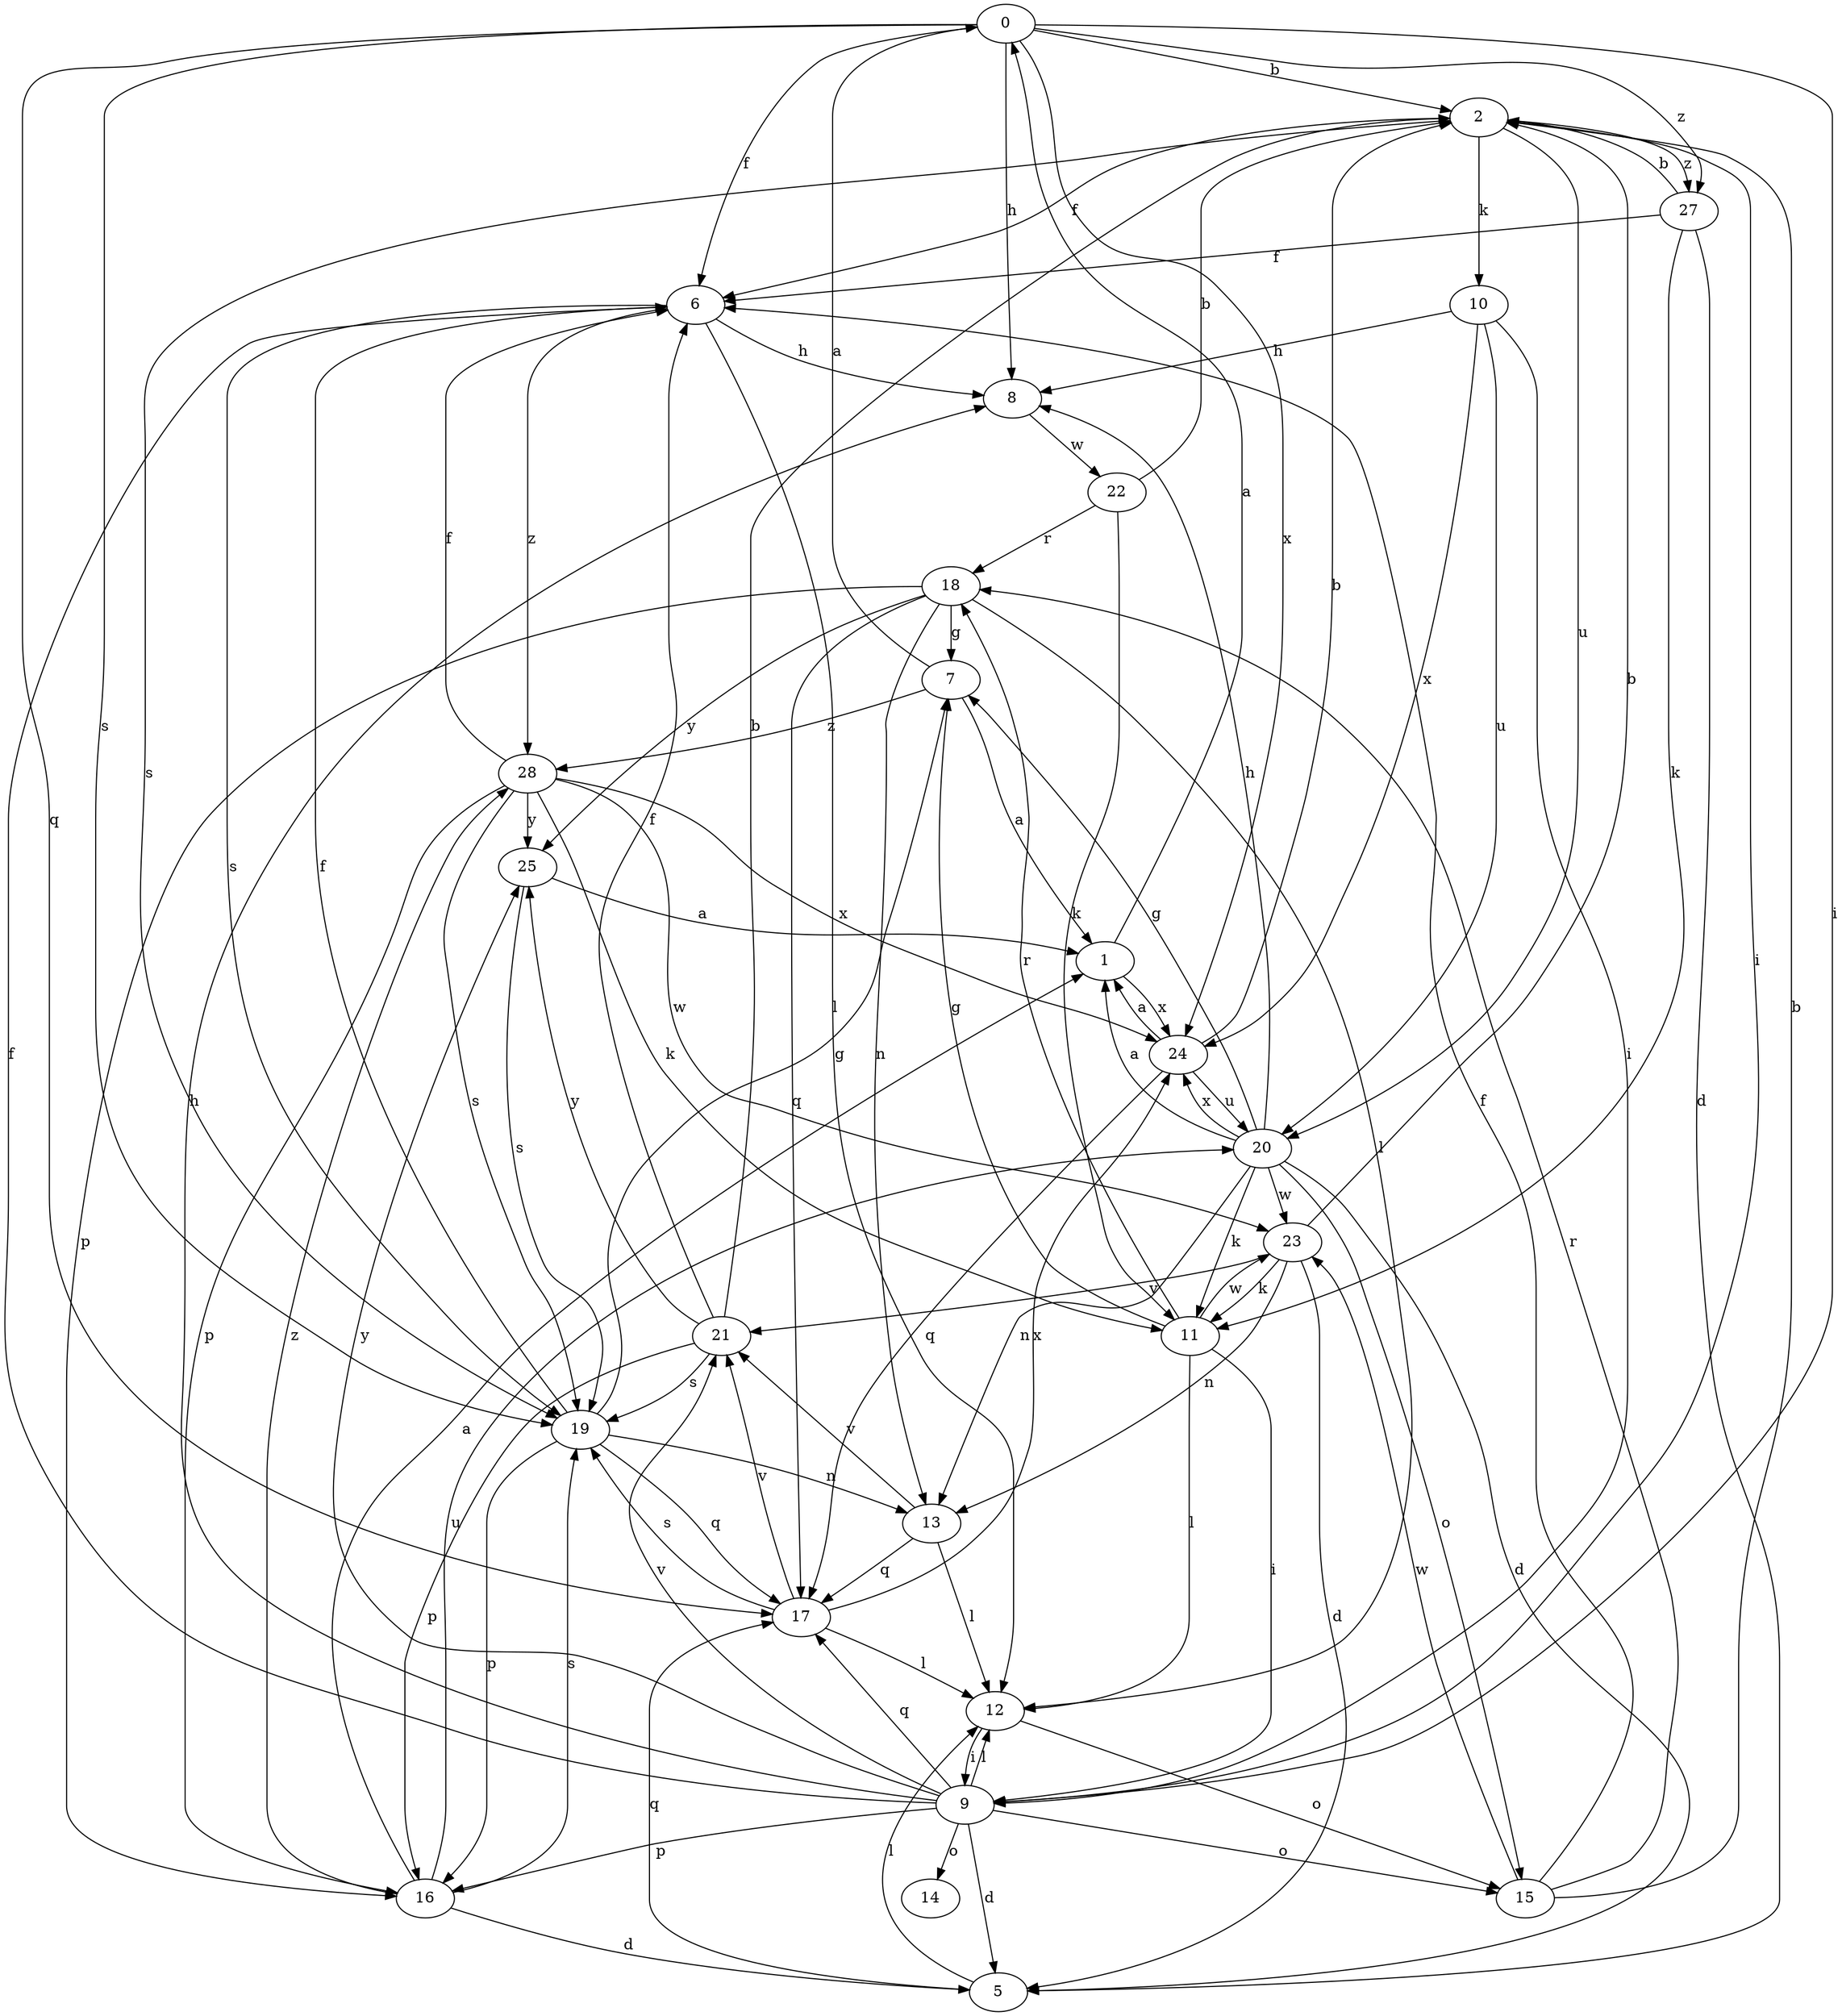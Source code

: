strict digraph  {
0;
1;
2;
5;
6;
7;
8;
9;
10;
11;
12;
13;
14;
15;
16;
17;
18;
19;
20;
21;
22;
23;
24;
25;
27;
28;
0 -> 2  [label=b];
0 -> 6  [label=f];
0 -> 8  [label=h];
0 -> 9  [label=i];
0 -> 17  [label=q];
0 -> 19  [label=s];
0 -> 24  [label=x];
0 -> 27  [label=z];
1 -> 0  [label=a];
1 -> 24  [label=x];
2 -> 6  [label=f];
2 -> 9  [label=i];
2 -> 10  [label=k];
2 -> 19  [label=s];
2 -> 20  [label=u];
2 -> 27  [label=z];
5 -> 12  [label=l];
5 -> 17  [label=q];
6 -> 8  [label=h];
6 -> 12  [label=l];
6 -> 19  [label=s];
6 -> 28  [label=z];
7 -> 0  [label=a];
7 -> 1  [label=a];
7 -> 28  [label=z];
8 -> 22  [label=w];
9 -> 5  [label=d];
9 -> 6  [label=f];
9 -> 8  [label=h];
9 -> 12  [label=l];
9 -> 14  [label=o];
9 -> 15  [label=o];
9 -> 16  [label=p];
9 -> 17  [label=q];
9 -> 21  [label=v];
9 -> 25  [label=y];
10 -> 8  [label=h];
10 -> 9  [label=i];
10 -> 20  [label=u];
10 -> 24  [label=x];
11 -> 7  [label=g];
11 -> 9  [label=i];
11 -> 12  [label=l];
11 -> 18  [label=r];
11 -> 23  [label=w];
12 -> 9  [label=i];
12 -> 15  [label=o];
13 -> 12  [label=l];
13 -> 17  [label=q];
13 -> 21  [label=v];
15 -> 2  [label=b];
15 -> 6  [label=f];
15 -> 18  [label=r];
15 -> 23  [label=w];
16 -> 1  [label=a];
16 -> 5  [label=d];
16 -> 19  [label=s];
16 -> 20  [label=u];
16 -> 28  [label=z];
17 -> 12  [label=l];
17 -> 19  [label=s];
17 -> 21  [label=v];
17 -> 24  [label=x];
18 -> 7  [label=g];
18 -> 12  [label=l];
18 -> 13  [label=n];
18 -> 16  [label=p];
18 -> 17  [label=q];
18 -> 25  [label=y];
19 -> 6  [label=f];
19 -> 7  [label=g];
19 -> 13  [label=n];
19 -> 16  [label=p];
19 -> 17  [label=q];
20 -> 1  [label=a];
20 -> 5  [label=d];
20 -> 7  [label=g];
20 -> 8  [label=h];
20 -> 11  [label=k];
20 -> 13  [label=n];
20 -> 15  [label=o];
20 -> 23  [label=w];
20 -> 24  [label=x];
21 -> 2  [label=b];
21 -> 6  [label=f];
21 -> 16  [label=p];
21 -> 19  [label=s];
21 -> 25  [label=y];
22 -> 2  [label=b];
22 -> 11  [label=k];
22 -> 18  [label=r];
23 -> 2  [label=b];
23 -> 5  [label=d];
23 -> 11  [label=k];
23 -> 13  [label=n];
23 -> 21  [label=v];
24 -> 1  [label=a];
24 -> 2  [label=b];
24 -> 17  [label=q];
24 -> 20  [label=u];
25 -> 1  [label=a];
25 -> 19  [label=s];
27 -> 2  [label=b];
27 -> 5  [label=d];
27 -> 6  [label=f];
27 -> 11  [label=k];
28 -> 6  [label=f];
28 -> 11  [label=k];
28 -> 16  [label=p];
28 -> 19  [label=s];
28 -> 23  [label=w];
28 -> 24  [label=x];
28 -> 25  [label=y];
}
